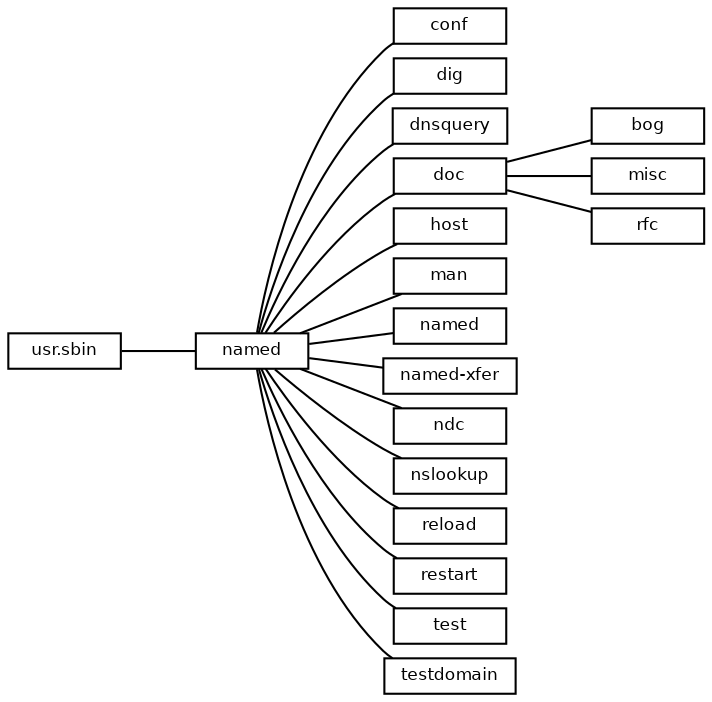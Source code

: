 #
#!/usr/local/bin/dot
# Automatically modified file.
# Contains directory \code\netbsdsrc\usr.sbin\named repreentation generated by dirgraph.pl

digraph G {
	nodesep=.1;
	rankdir=LR;
	node [height=.15,shape=box,fontname="Helvetica",fontsize=8];
	edge [arrowhead=none,arrowtail=none];

	_usr_sbin [label="usr.sbin"];
	_usr_sbin_named [label="named"];
	_usr_sbin_named_conf [label="conf"];
	_usr_sbin_named_dig [label="dig"];
	_usr_sbin_named_dnsquery [label="dnsquery"];
	_usr_sbin_named_doc [label="doc"];
	_usr_sbin_named_doc_bog [label="bog"];
	_usr_sbin_named_doc_misc [label="misc"];
	_usr_sbin_named_doc_rfc [label="rfc"];
	_usr_sbin_named_host [label="host"];
	_usr_sbin_named_man [label="man"];
	_usr_sbin_named_named [label="named"];
	_usr_sbin_named_named_xfer [label="named-xfer"];
	_usr_sbin_named_ndc [label="ndc"];
	_usr_sbin_named_nslookup [label="nslookup"];
	_usr_sbin_named_reload [label="reload"];
	_usr_sbin_named_restart [label="restart"];
	_usr_sbin_named_test [label="test"];
	_usr_sbin_named_testdomain [label="testdomain"];
	_usr_sbin->_usr_sbin_named;
	_usr_sbin_named->_usr_sbin_named_conf;
	_usr_sbin_named->_usr_sbin_named_dig;
	_usr_sbin_named->_usr_sbin_named_dnsquery;
	_usr_sbin_named->_usr_sbin_named_doc;
	_usr_sbin_named->_usr_sbin_named_host;
	_usr_sbin_named->_usr_sbin_named_man;
	_usr_sbin_named->_usr_sbin_named_named;
	_usr_sbin_named->_usr_sbin_named_named_xfer;
	_usr_sbin_named->_usr_sbin_named_ndc;
	_usr_sbin_named->_usr_sbin_named_nslookup;
	_usr_sbin_named->_usr_sbin_named_reload;
	_usr_sbin_named->_usr_sbin_named_restart;
	_usr_sbin_named->_usr_sbin_named_test;
	_usr_sbin_named->_usr_sbin_named_testdomain;
	_usr_sbin_named_doc->_usr_sbin_named_doc_bog;
	_usr_sbin_named_doc->_usr_sbin_named_doc_misc;
	_usr_sbin_named_doc->_usr_sbin_named_doc_rfc;
}
